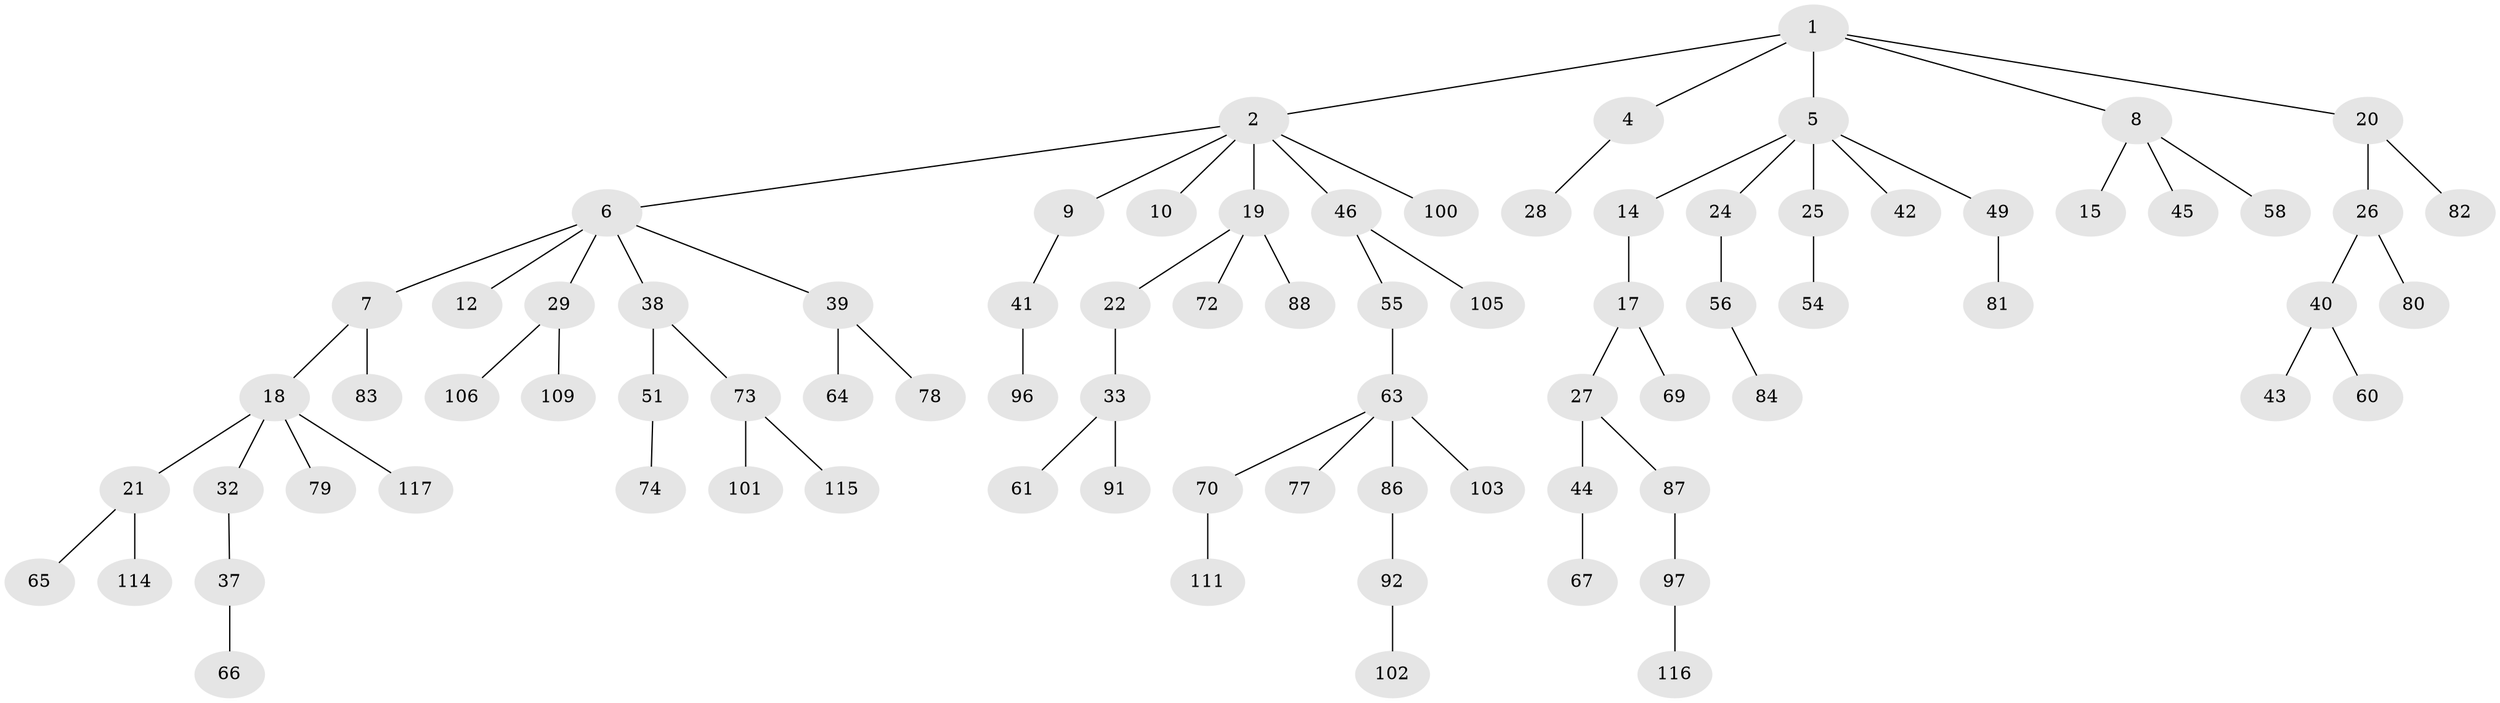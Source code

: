 // original degree distribution, {5: 0.02564102564102564, 6: 0.02564102564102564, 3: 0.1452991452991453, 4: 0.06837606837606838, 2: 0.2564102564102564, 1: 0.47863247863247865}
// Generated by graph-tools (version 1.1) at 2025/11/02/27/25 16:11:26]
// undirected, 81 vertices, 80 edges
graph export_dot {
graph [start="1"]
  node [color=gray90,style=filled];
  1;
  2 [super="+3"];
  4 [super="+30"];
  5 [super="+11"];
  6;
  7 [super="+16"];
  8 [super="+13"];
  9 [super="+23"];
  10;
  12 [super="+31"];
  14;
  15 [super="+36"];
  17 [super="+59"];
  18 [super="+53"];
  19 [super="+89"];
  20 [super="+104"];
  21 [super="+48"];
  22 [super="+34"];
  24;
  25;
  26 [super="+35"];
  27 [super="+52"];
  28;
  29 [super="+57"];
  32;
  33 [super="+47"];
  37 [super="+71"];
  38 [super="+68"];
  39 [super="+50"];
  40 [super="+85"];
  41;
  42;
  43;
  44;
  45;
  46;
  49 [super="+62"];
  51;
  54 [super="+107"];
  55 [super="+95"];
  56 [super="+76"];
  58;
  60;
  61;
  63 [super="+90"];
  64;
  65;
  66;
  67;
  69;
  70;
  72;
  73 [super="+75"];
  74;
  77;
  78;
  79 [super="+93"];
  80;
  81;
  82;
  83;
  84 [super="+98"];
  86 [super="+99"];
  87 [super="+113"];
  88 [super="+110"];
  91;
  92 [super="+94"];
  96 [super="+108"];
  97;
  100;
  101;
  102;
  103;
  105;
  106;
  109 [super="+112"];
  111;
  114;
  115;
  116;
  117;
  1 -- 2;
  1 -- 4;
  1 -- 5;
  1 -- 8;
  1 -- 20;
  2 -- 6;
  2 -- 10;
  2 -- 46;
  2 -- 100;
  2 -- 9;
  2 -- 19;
  4 -- 28;
  5 -- 42;
  5 -- 49;
  5 -- 24;
  5 -- 25;
  5 -- 14;
  6 -- 7;
  6 -- 12;
  6 -- 29;
  6 -- 38;
  6 -- 39;
  7 -- 83;
  7 -- 18;
  8 -- 58;
  8 -- 45;
  8 -- 15;
  9 -- 41;
  14 -- 17;
  17 -- 27;
  17 -- 69;
  18 -- 21;
  18 -- 32;
  18 -- 79;
  18 -- 117;
  19 -- 22;
  19 -- 72;
  19 -- 88;
  20 -- 26;
  20 -- 82;
  21 -- 114;
  21 -- 65;
  22 -- 33;
  24 -- 56;
  25 -- 54;
  26 -- 40;
  26 -- 80;
  27 -- 44;
  27 -- 87;
  29 -- 106;
  29 -- 109;
  32 -- 37;
  33 -- 91;
  33 -- 61;
  37 -- 66;
  38 -- 51;
  38 -- 73;
  39 -- 64;
  39 -- 78;
  40 -- 43;
  40 -- 60;
  41 -- 96;
  44 -- 67;
  46 -- 55;
  46 -- 105;
  49 -- 81;
  51 -- 74;
  55 -- 63;
  56 -- 84;
  63 -- 70;
  63 -- 77;
  63 -- 86;
  63 -- 103;
  70 -- 111;
  73 -- 115;
  73 -- 101;
  86 -- 92;
  87 -- 97;
  92 -- 102;
  97 -- 116;
}

